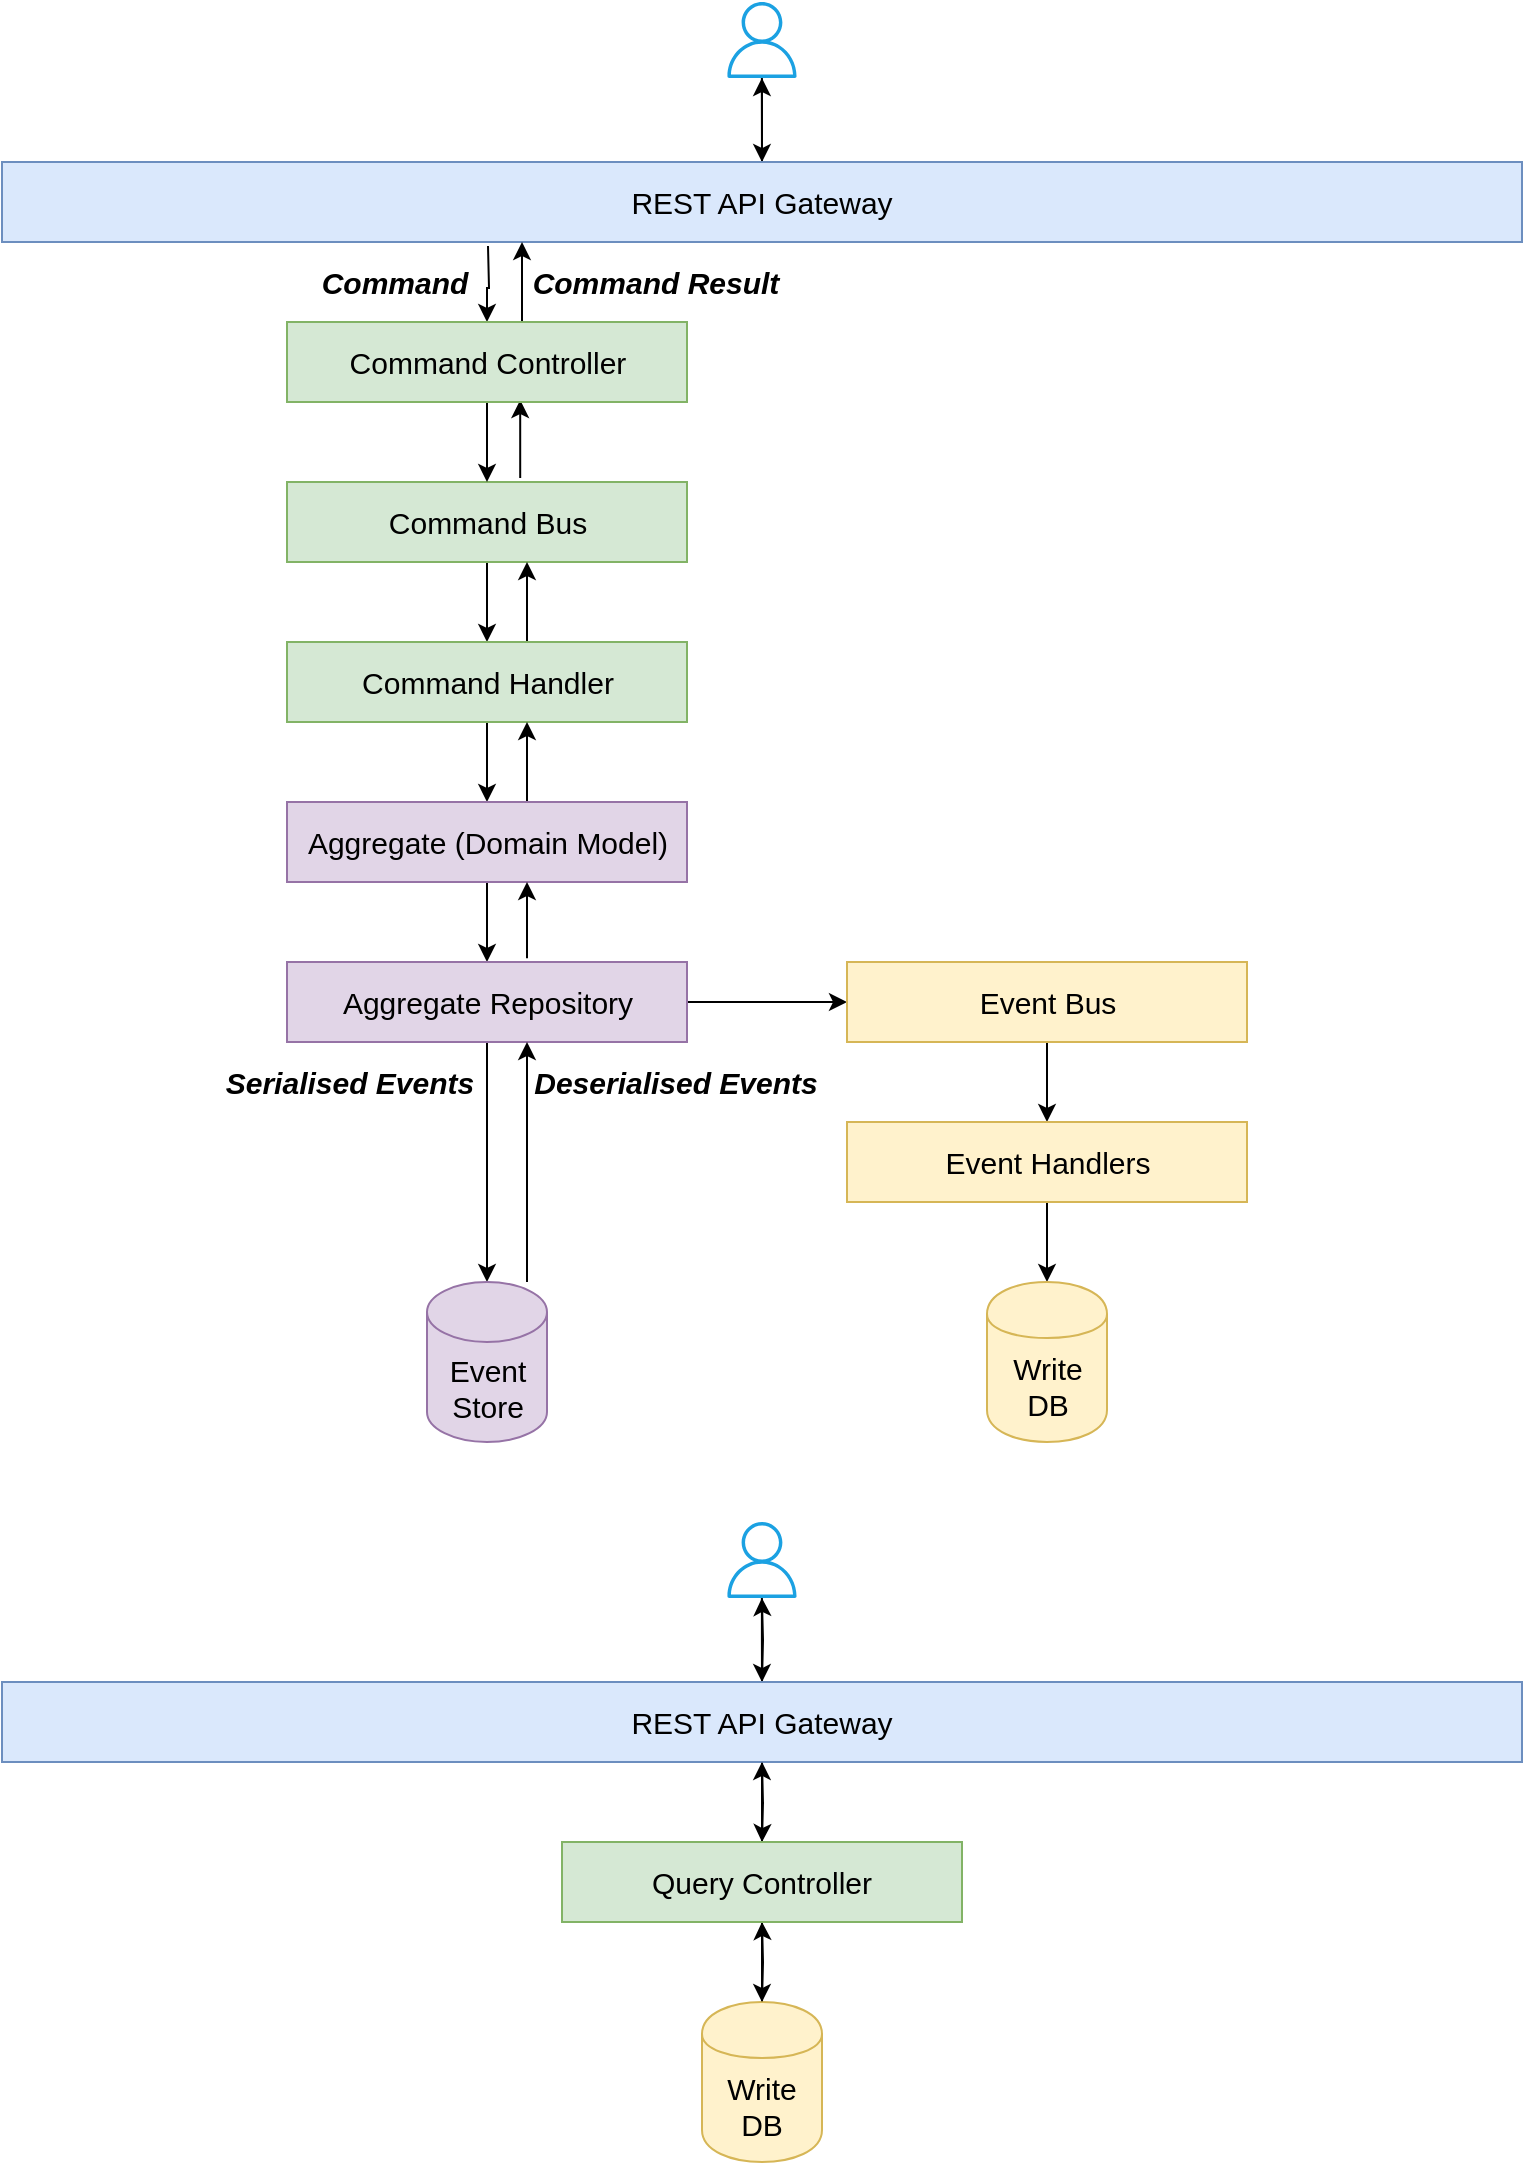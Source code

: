 <mxfile version="14.6.11" type="device"><diagram id="vLgTKGjIXX5tnf9ubIH8" name="Page-1"><mxGraphModel dx="868" dy="482" grid="1" gridSize="10" guides="1" tooltips="1" connect="1" arrows="1" fold="1" page="1" pageScale="1" pageWidth="850" pageHeight="1100" math="0" shadow="0"><root><mxCell id="0"/><mxCell id="1" parent="0"/><mxCell id="F_nXmkbRvV4CHPT4gQfL-46" style="edgeStyle=orthogonalEdgeStyle;rounded=0;orthogonalLoop=1;jettySize=auto;html=1;entryX=0.5;entryY=0;entryDx=0;entryDy=0;fontSize=15;" parent="1" source="F_nXmkbRvV4CHPT4gQfL-1" target="F_nXmkbRvV4CHPT4gQfL-2" edge="1"><mxGeometry relative="1" as="geometry"/></mxCell><mxCell id="F_nXmkbRvV4CHPT4gQfL-1" value="" style="outlineConnect=0;fontColor=#ffffff;fillColor=#1ba1e2;strokeColor=#006EAF;dashed=0;verticalLabelPosition=bottom;verticalAlign=top;align=center;html=1;fontSize=15;fontStyle=0;aspect=fixed;pointerEvents=1;shape=mxgraph.aws4.user;" parent="1" vertex="1"><mxGeometry x="401" y="40" width="38" height="38" as="geometry"/></mxCell><mxCell id="F_nXmkbRvV4CHPT4gQfL-44" value="" style="edgeStyle=orthogonalEdgeStyle;rounded=0;orthogonalLoop=1;jettySize=auto;html=1;fontSize=15;" parent="1" source="F_nXmkbRvV4CHPT4gQfL-2" target="F_nXmkbRvV4CHPT4gQfL-1" edge="1"><mxGeometry relative="1" as="geometry"/></mxCell><mxCell id="F_nXmkbRvV4CHPT4gQfL-70" value="" style="edgeStyle=orthogonalEdgeStyle;rounded=0;orthogonalLoop=1;jettySize=auto;html=1;fontSize=15;" parent="1" target="F_nXmkbRvV4CHPT4gQfL-64" edge="1"><mxGeometry relative="1" as="geometry"><mxPoint x="283" y="162" as="sourcePoint"/></mxGeometry></mxCell><mxCell id="F_nXmkbRvV4CHPT4gQfL-2" value="REST API Gateway" style="rounded=0;whiteSpace=wrap;html=1;fontSize=15;fillColor=#dae8fc;strokeColor=#6c8ebf;" parent="1" vertex="1"><mxGeometry x="40" y="120" width="760" height="40" as="geometry"/></mxCell><mxCell id="F_nXmkbRvV4CHPT4gQfL-13" value="" style="edgeStyle=orthogonalEdgeStyle;rounded=0;orthogonalLoop=1;jettySize=auto;html=1;fontSize=15;" parent="1" source="F_nXmkbRvV4CHPT4gQfL-5" target="F_nXmkbRvV4CHPT4gQfL-12" edge="1"><mxGeometry relative="1" as="geometry"/></mxCell><mxCell id="F_nXmkbRvV4CHPT4gQfL-73" style="edgeStyle=orthogonalEdgeStyle;rounded=0;orthogonalLoop=1;jettySize=auto;html=1;exitX=0.583;exitY=-0.05;exitDx=0;exitDy=0;entryX=0.583;entryY=0.975;entryDx=0;entryDy=0;entryPerimeter=0;exitPerimeter=0;fontSize=15;" parent="1" source="F_nXmkbRvV4CHPT4gQfL-5" target="F_nXmkbRvV4CHPT4gQfL-64" edge="1"><mxGeometry relative="1" as="geometry"><Array as="points"/></mxGeometry></mxCell><mxCell id="F_nXmkbRvV4CHPT4gQfL-5" value="Command Bus" style="rounded=0;whiteSpace=wrap;html=1;fontSize=15;fillColor=#d5e8d4;strokeColor=#82b366;" parent="1" vertex="1"><mxGeometry x="182.5" y="280" width="200" height="40" as="geometry"/></mxCell><mxCell id="F_nXmkbRvV4CHPT4gQfL-9" value="Command" style="text;html=1;strokeColor=none;fillColor=none;align=center;verticalAlign=middle;whiteSpace=wrap;rounded=0;fontSize=15;fontStyle=3" parent="1" vertex="1"><mxGeometry x="200" y="170" width="72.5" height="20" as="geometry"/></mxCell><mxCell id="F_nXmkbRvV4CHPT4gQfL-10" value="Command Result&lt;br style=&quot;font-size: 15px;&quot;&gt;" style="text;html=1;strokeColor=none;fillColor=none;align=center;verticalAlign=middle;whiteSpace=wrap;rounded=0;fontSize=15;fontStyle=3" parent="1" vertex="1"><mxGeometry x="304" y="170" width="126" height="20" as="geometry"/></mxCell><mxCell id="F_nXmkbRvV4CHPT4gQfL-15" value="" style="edgeStyle=orthogonalEdgeStyle;rounded=0;orthogonalLoop=1;jettySize=auto;html=1;fontSize=15;" parent="1" source="F_nXmkbRvV4CHPT4gQfL-12" target="F_nXmkbRvV4CHPT4gQfL-14" edge="1"><mxGeometry relative="1" as="geometry"/></mxCell><mxCell id="F_nXmkbRvV4CHPT4gQfL-23" style="edgeStyle=orthogonalEdgeStyle;rounded=0;orthogonalLoop=1;jettySize=auto;html=1;exitX=0.75;exitY=0;exitDx=0;exitDy=0;fontSize=15;" parent="1" source="F_nXmkbRvV4CHPT4gQfL-12" edge="1"><mxGeometry relative="1" as="geometry"><mxPoint x="302.5" y="320" as="targetPoint"/><Array as="points"><mxPoint x="302.5" y="360"/><mxPoint x="302.5" y="320"/></Array></mxGeometry></mxCell><mxCell id="F_nXmkbRvV4CHPT4gQfL-12" value="Command Handler" style="rounded=0;whiteSpace=wrap;html=1;fontSize=15;fillColor=#d5e8d4;strokeColor=#82b366;" parent="1" vertex="1"><mxGeometry x="182.5" y="360" width="200" height="40" as="geometry"/></mxCell><mxCell id="F_nXmkbRvV4CHPT4gQfL-17" value="" style="edgeStyle=orthogonalEdgeStyle;rounded=0;orthogonalLoop=1;jettySize=auto;html=1;fontSize=15;" parent="1" source="F_nXmkbRvV4CHPT4gQfL-14" target="F_nXmkbRvV4CHPT4gQfL-16" edge="1"><mxGeometry relative="1" as="geometry"/></mxCell><mxCell id="F_nXmkbRvV4CHPT4gQfL-25" style="edgeStyle=orthogonalEdgeStyle;rounded=0;orthogonalLoop=1;jettySize=auto;html=1;exitX=0.75;exitY=0;exitDx=0;exitDy=0;fontSize=15;" parent="1" source="F_nXmkbRvV4CHPT4gQfL-14" edge="1"><mxGeometry relative="1" as="geometry"><mxPoint x="302.5" y="400" as="targetPoint"/><Array as="points"><mxPoint x="302.5" y="440"/><mxPoint x="302.5" y="400"/></Array></mxGeometry></mxCell><mxCell id="F_nXmkbRvV4CHPT4gQfL-14" value="Aggregate (Domain Model)" style="rounded=0;whiteSpace=wrap;html=1;fontSize=15;fillColor=#e1d5e7;strokeColor=#9673a6;" parent="1" vertex="1"><mxGeometry x="182.5" y="440" width="200" height="40" as="geometry"/></mxCell><mxCell id="F_nXmkbRvV4CHPT4gQfL-19" value="" style="edgeStyle=orthogonalEdgeStyle;rounded=0;orthogonalLoop=1;jettySize=auto;html=1;fontSize=15;" parent="1" source="F_nXmkbRvV4CHPT4gQfL-16" target="F_nXmkbRvV4CHPT4gQfL-18" edge="1"><mxGeometry relative="1" as="geometry"/></mxCell><mxCell id="F_nXmkbRvV4CHPT4gQfL-26" style="edgeStyle=orthogonalEdgeStyle;rounded=0;orthogonalLoop=1;jettySize=auto;html=1;exitX=0.6;exitY=-0.046;exitDx=0;exitDy=0;exitPerimeter=0;fontSize=15;" parent="1" source="F_nXmkbRvV4CHPT4gQfL-16" edge="1"><mxGeometry relative="1" as="geometry"><mxPoint x="302.5" y="480" as="targetPoint"/><Array as="points"/></mxGeometry></mxCell><mxCell id="F_nXmkbRvV4CHPT4gQfL-28" value="" style="edgeStyle=orthogonalEdgeStyle;rounded=0;orthogonalLoop=1;jettySize=auto;html=1;fontSize=15;" parent="1" source="F_nXmkbRvV4CHPT4gQfL-16" target="F_nXmkbRvV4CHPT4gQfL-27" edge="1"><mxGeometry relative="1" as="geometry"/></mxCell><mxCell id="F_nXmkbRvV4CHPT4gQfL-16" value="Aggregate Repository" style="rounded=0;whiteSpace=wrap;html=1;fontSize=15;fillColor=#e1d5e7;strokeColor=#9673a6;" parent="1" vertex="1"><mxGeometry x="182.5" y="520" width="200" height="40" as="geometry"/></mxCell><mxCell id="F_nXmkbRvV4CHPT4gQfL-20" style="edgeStyle=orthogonalEdgeStyle;rounded=0;orthogonalLoop=1;jettySize=auto;html=1;fontSize=15;" parent="1" source="F_nXmkbRvV4CHPT4gQfL-18" edge="1"><mxGeometry relative="1" as="geometry"><mxPoint x="302.5" y="560" as="targetPoint"/><Array as="points"><mxPoint x="302.5" y="560"/></Array></mxGeometry></mxCell><mxCell id="F_nXmkbRvV4CHPT4gQfL-18" value="Event Store" style="shape=cylinder3;whiteSpace=wrap;html=1;boundedLbl=1;backgroundOutline=1;size=15;fontSize=15;fillColor=#e1d5e7;strokeColor=#9673a6;" parent="1" vertex="1"><mxGeometry x="252.5" y="680" width="60" height="80" as="geometry"/></mxCell><mxCell id="F_nXmkbRvV4CHPT4gQfL-30" value="" style="edgeStyle=orthogonalEdgeStyle;rounded=0;orthogonalLoop=1;jettySize=auto;html=1;fontSize=15;" parent="1" source="F_nXmkbRvV4CHPT4gQfL-27" target="F_nXmkbRvV4CHPT4gQfL-29" edge="1"><mxGeometry relative="1" as="geometry"/></mxCell><mxCell id="F_nXmkbRvV4CHPT4gQfL-27" value="Event Bus" style="rounded=0;whiteSpace=wrap;html=1;fontSize=15;fillColor=#fff2cc;strokeColor=#d6b656;" parent="1" vertex="1"><mxGeometry x="462.5" y="520" width="200" height="40" as="geometry"/></mxCell><mxCell id="F_nXmkbRvV4CHPT4gQfL-63" value="" style="edgeStyle=orthogonalEdgeStyle;rounded=0;orthogonalLoop=1;jettySize=auto;html=1;fontSize=15;" parent="1" source="F_nXmkbRvV4CHPT4gQfL-29" target="F_nXmkbRvV4CHPT4gQfL-31" edge="1"><mxGeometry relative="1" as="geometry"/></mxCell><mxCell id="F_nXmkbRvV4CHPT4gQfL-29" value="Event Handlers" style="rounded=0;whiteSpace=wrap;html=1;fontSize=15;fillColor=#fff2cc;strokeColor=#d6b656;" parent="1" vertex="1"><mxGeometry x="462.5" y="600" width="200" height="40" as="geometry"/></mxCell><mxCell id="F_nXmkbRvV4CHPT4gQfL-31" value="Write DB" style="shape=cylinder;whiteSpace=wrap;html=1;boundedLbl=1;backgroundOutline=1;rounded=0;fontSize=15;fillColor=#fff2cc;strokeColor=#d6b656;" parent="1" vertex="1"><mxGeometry x="532.5" y="680" width="60" height="80" as="geometry"/></mxCell><mxCell id="F_nXmkbRvV4CHPT4gQfL-38" style="edgeStyle=orthogonalEdgeStyle;rounded=0;orthogonalLoop=1;jettySize=auto;html=1;exitX=0.5;exitY=1;exitDx=0;exitDy=0;fontSize=15;" parent="1" source="F_nXmkbRvV4CHPT4gQfL-10" target="F_nXmkbRvV4CHPT4gQfL-10" edge="1"><mxGeometry relative="1" as="geometry"/></mxCell><mxCell id="F_nXmkbRvV4CHPT4gQfL-41" value="Serialised Events&lt;br style=&quot;font-size: 15px;&quot;&gt;" style="text;html=1;strokeColor=none;fillColor=none;align=center;verticalAlign=middle;whiteSpace=wrap;rounded=0;fontSize=15;fontStyle=3" parent="1" vertex="1"><mxGeometry x="150" y="570" width="127.5" height="20" as="geometry"/></mxCell><mxCell id="F_nXmkbRvV4CHPT4gQfL-42" value="Deserialised Events" style="text;html=1;strokeColor=none;fillColor=none;align=center;verticalAlign=middle;whiteSpace=wrap;rounded=0;fontSize=15;fontStyle=3" parent="1" vertex="1"><mxGeometry x="304" y="570" width="146" height="20" as="geometry"/></mxCell><mxCell id="F_nXmkbRvV4CHPT4gQfL-49" value="" style="edgeStyle=orthogonalEdgeStyle;rounded=0;orthogonalLoop=1;jettySize=auto;html=1;fontSize=15;" parent="1" source="F_nXmkbRvV4CHPT4gQfL-47" edge="1"><mxGeometry relative="1" as="geometry"><mxPoint x="420" y="880" as="targetPoint"/></mxGeometry></mxCell><mxCell id="F_nXmkbRvV4CHPT4gQfL-47" value="" style="outlineConnect=0;fontColor=#ffffff;fillColor=#1ba1e2;strokeColor=#006EAF;dashed=0;verticalLabelPosition=bottom;verticalAlign=top;align=center;html=1;fontSize=15;fontStyle=0;aspect=fixed;pointerEvents=1;shape=mxgraph.aws4.user;" parent="1" vertex="1"><mxGeometry x="401" y="800" width="38" height="38" as="geometry"/></mxCell><mxCell id="F_nXmkbRvV4CHPT4gQfL-50" style="edgeStyle=orthogonalEdgeStyle;rounded=0;orthogonalLoop=1;jettySize=auto;html=1;fontSize=15;" parent="1" target="F_nXmkbRvV4CHPT4gQfL-47" edge="1"><mxGeometry relative="1" as="geometry"><mxPoint x="420" y="880" as="sourcePoint"/></mxGeometry></mxCell><mxCell id="F_nXmkbRvV4CHPT4gQfL-58" style="edgeStyle=orthogonalEdgeStyle;rounded=0;orthogonalLoop=1;jettySize=auto;html=1;fontSize=15;" parent="1" edge="1"><mxGeometry relative="1" as="geometry"><mxPoint x="420" y="960" as="targetPoint"/><mxPoint x="420" y="920" as="sourcePoint"/></mxGeometry></mxCell><mxCell id="F_nXmkbRvV4CHPT4gQfL-48" value="REST API Gateway" style="rounded=0;whiteSpace=wrap;html=1;fontSize=15;fillColor=#dae8fc;strokeColor=#6c8ebf;" parent="1" vertex="1"><mxGeometry x="40" y="880" width="760" height="40" as="geometry"/></mxCell><mxCell id="F_nXmkbRvV4CHPT4gQfL-57" style="edgeStyle=orthogonalEdgeStyle;rounded=0;orthogonalLoop=1;jettySize=auto;html=1;entryX=0.5;entryY=1;entryDx=0;entryDy=0;fontSize=15;" parent="1" target="F_nXmkbRvV4CHPT4gQfL-54" edge="1"><mxGeometry relative="1" as="geometry"><mxPoint x="420" y="1040" as="sourcePoint"/></mxGeometry></mxCell><mxCell id="F_nXmkbRvV4CHPT4gQfL-51" value="Write DB" style="shape=cylinder;whiteSpace=wrap;html=1;boundedLbl=1;backgroundOutline=1;rounded=0;fontSize=15;fillColor=#fff2cc;strokeColor=#d6b656;" parent="1" vertex="1"><mxGeometry x="390" y="1040" width="60" height="80" as="geometry"/></mxCell><mxCell id="F_nXmkbRvV4CHPT4gQfL-55" value="" style="edgeStyle=orthogonalEdgeStyle;rounded=0;orthogonalLoop=1;jettySize=auto;html=1;fontSize=15;" parent="1" source="F_nXmkbRvV4CHPT4gQfL-54" edge="1"><mxGeometry relative="1" as="geometry"><mxPoint x="420" y="920" as="targetPoint"/></mxGeometry></mxCell><mxCell id="F_nXmkbRvV4CHPT4gQfL-56" value="" style="edgeStyle=orthogonalEdgeStyle;rounded=0;orthogonalLoop=1;jettySize=auto;html=1;fontSize=15;" parent="1" source="F_nXmkbRvV4CHPT4gQfL-54" edge="1"><mxGeometry relative="1" as="geometry"><mxPoint x="420" y="1040" as="targetPoint"/></mxGeometry></mxCell><mxCell id="F_nXmkbRvV4CHPT4gQfL-54" value="Query Controller" style="rounded=0;whiteSpace=wrap;html=1;fontSize=15;fillColor=#d5e8d4;strokeColor=#82b366;" parent="1" vertex="1"><mxGeometry x="320" y="960" width="200" height="40" as="geometry"/></mxCell><mxCell id="F_nXmkbRvV4CHPT4gQfL-69" value="" style="edgeStyle=orthogonalEdgeStyle;rounded=0;orthogonalLoop=1;jettySize=auto;html=1;fontSize=15;" parent="1" source="F_nXmkbRvV4CHPT4gQfL-64" target="F_nXmkbRvV4CHPT4gQfL-5" edge="1"><mxGeometry relative="1" as="geometry"/></mxCell><mxCell id="F_nXmkbRvV4CHPT4gQfL-71" style="edgeStyle=orthogonalEdgeStyle;rounded=0;orthogonalLoop=1;jettySize=auto;html=1;fontSize=15;" parent="1" source="F_nXmkbRvV4CHPT4gQfL-64" edge="1"><mxGeometry relative="1" as="geometry"><mxPoint x="300" y="160" as="targetPoint"/><Array as="points"><mxPoint x="300" y="180"/><mxPoint x="300" y="180"/></Array></mxGeometry></mxCell><mxCell id="F_nXmkbRvV4CHPT4gQfL-64" value="Command Controller" style="rounded=0;whiteSpace=wrap;html=1;fontSize=15;fillColor=#d5e8d4;strokeColor=#82b366;" parent="1" vertex="1"><mxGeometry x="182.5" y="200" width="200" height="40" as="geometry"/></mxCell></root></mxGraphModel></diagram></mxfile>